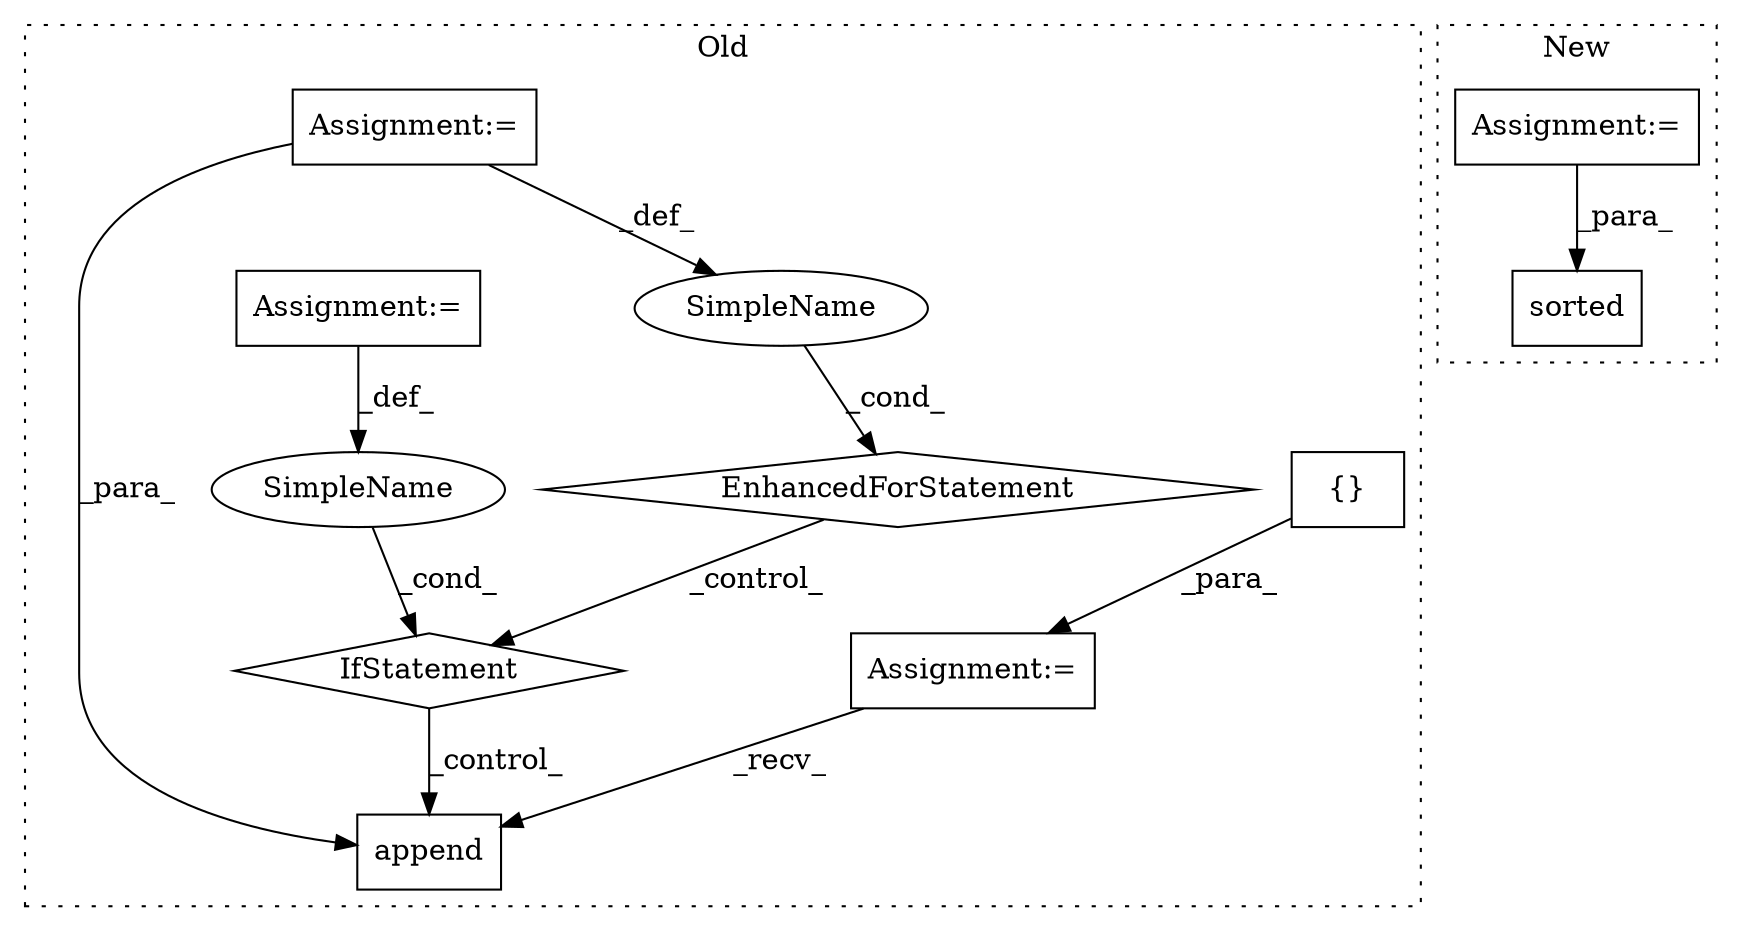digraph G {
subgraph cluster0 {
1 [label="append" a="32" s="10334,10346" l="7,1" shape="box"];
3 [label="Assignment:=" a="7" s="9883" l="1" shape="box"];
4 [label="{}" a="4" s="9895" l="2" shape="box"];
6 [label="EnhancedForStatement" a="70" s="9903,10020" l="81,2" shape="diamond"];
7 [label="SimpleName" a="42" s="9990" l="5" shape="ellipse"];
8 [label="Assignment:=" a="7" s="9903,10020" l="81,2" shape="box"];
9 [label="Assignment:=" a="7" s="9836" l="8" shape="box"];
10 [label="IfStatement" a="25" s="10184,10221" l="4,2" shape="diamond"];
11 [label="SimpleName" a="42" s="" l="" shape="ellipse"];
label = "Old";
style="dotted";
}
subgraph cluster1 {
2 [label="sorted" a="32" s="9791,9987" l="16,1" shape="box"];
5 [label="Assignment:=" a="7" s="9906" l="65" shape="box"];
label = "New";
style="dotted";
}
3 -> 1 [label="_recv_"];
4 -> 3 [label="_para_"];
5 -> 2 [label="_para_"];
6 -> 10 [label="_control_"];
7 -> 6 [label="_cond_"];
8 -> 1 [label="_para_"];
8 -> 7 [label="_def_"];
9 -> 11 [label="_def_"];
10 -> 1 [label="_control_"];
11 -> 10 [label="_cond_"];
}